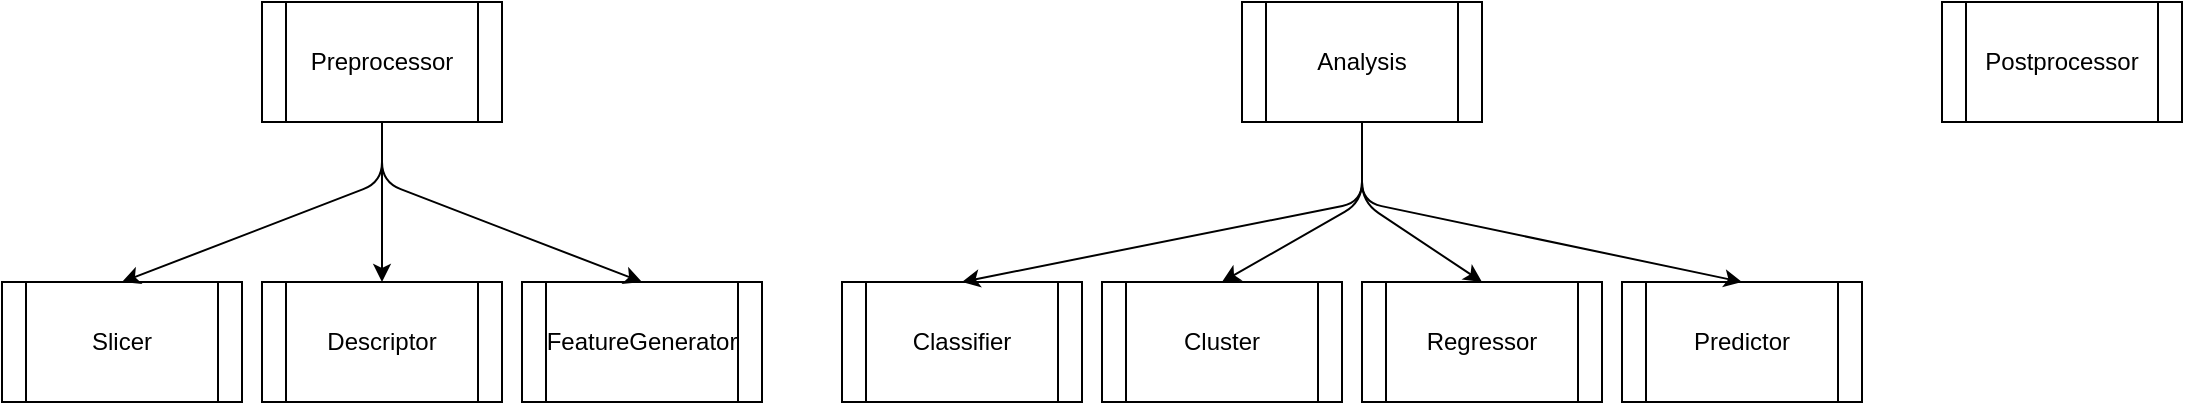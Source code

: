 <mxfile version="13.10.0" type="embed">
    <diagram id="zAwSdJn2Hx8h0_XfdJ3J" name="Page-1">
        <mxGraphModel dx="1556" dy="858" grid="1" gridSize="10" guides="1" tooltips="1" connect="1" arrows="1" fold="1" page="1" pageScale="1" pageWidth="1169" pageHeight="827" math="0" shadow="0">
            <root>
                <mxCell id="0"/>
                <mxCell id="1" parent="0"/>
                <mxCell id="2" value="Preprocessor" style="shape=process;whiteSpace=wrap;html=1;backgroundOutline=1;" vertex="1" parent="1">
                    <mxGeometry x="130" y="110" width="120" height="60" as="geometry"/>
                </mxCell>
                <mxCell id="3" value="Analysis" style="shape=process;whiteSpace=wrap;html=1;backgroundOutline=1;" vertex="1" parent="1">
                    <mxGeometry x="620" y="110" width="120" height="60" as="geometry"/>
                </mxCell>
                <mxCell id="4" value="Postprocessor" style="shape=process;whiteSpace=wrap;html=1;backgroundOutline=1;" vertex="1" parent="1">
                    <mxGeometry x="970" y="110" width="120" height="60" as="geometry"/>
                </mxCell>
                <mxCell id="5" value="Slicer" style="shape=process;whiteSpace=wrap;html=1;backgroundOutline=1;" vertex="1" parent="1">
                    <mxGeometry y="250" width="120" height="60" as="geometry"/>
                </mxCell>
                <mxCell id="6" value="Descriptor" style="shape=process;whiteSpace=wrap;html=1;backgroundOutline=1;" vertex="1" parent="1">
                    <mxGeometry x="130" y="250" width="120" height="60" as="geometry"/>
                </mxCell>
                <mxCell id="7" value="FeatureGenerator" style="shape=process;whiteSpace=wrap;html=1;backgroundOutline=1;" vertex="1" parent="1">
                    <mxGeometry x="260" y="250" width="120" height="60" as="geometry"/>
                </mxCell>
                <mxCell id="8" value="Classifier" style="shape=process;whiteSpace=wrap;html=1;backgroundOutline=1;" vertex="1" parent="1">
                    <mxGeometry x="420" y="250" width="120" height="60" as="geometry"/>
                </mxCell>
                <mxCell id="9" value="Cluster" style="shape=process;whiteSpace=wrap;html=1;backgroundOutline=1;" vertex="1" parent="1">
                    <mxGeometry x="550" y="250" width="120" height="60" as="geometry"/>
                </mxCell>
                <mxCell id="10" value="Regressor" style="shape=process;whiteSpace=wrap;html=1;backgroundOutline=1;" vertex="1" parent="1">
                    <mxGeometry x="680" y="250" width="120" height="60" as="geometry"/>
                </mxCell>
                <mxCell id="11" value="" style="endArrow=classic;html=1;exitX=0.5;exitY=1;exitDx=0;exitDy=0;entryX=0.5;entryY=0;entryDx=0;entryDy=0;" edge="1" parent="1" source="2" target="5">
                    <mxGeometry width="50" height="50" relative="1" as="geometry">
                        <mxPoint x="640" y="440" as="sourcePoint"/>
                        <mxPoint x="690" y="390" as="targetPoint"/>
                        <Array as="points">
                            <mxPoint x="190" y="200"/>
                        </Array>
                    </mxGeometry>
                </mxCell>
                <mxCell id="12" value="" style="endArrow=classic;html=1;entryX=0.5;entryY=0;entryDx=0;entryDy=0;exitX=0.5;exitY=1;exitDx=0;exitDy=0;" edge="1" parent="1" source="2" target="6">
                    <mxGeometry width="50" height="50" relative="1" as="geometry">
                        <mxPoint x="140" y="170" as="sourcePoint"/>
                        <mxPoint x="70" y="260" as="targetPoint"/>
                        <Array as="points">
                            <mxPoint x="190" y="200"/>
                        </Array>
                    </mxGeometry>
                </mxCell>
                <mxCell id="13" value="" style="endArrow=classic;html=1;entryX=0.5;entryY=0;entryDx=0;entryDy=0;exitX=0.5;exitY=1;exitDx=0;exitDy=0;" edge="1" parent="1" source="2" target="7">
                    <mxGeometry width="50" height="50" relative="1" as="geometry">
                        <mxPoint x="190" y="180" as="sourcePoint"/>
                        <mxPoint x="200" y="260" as="targetPoint"/>
                        <Array as="points">
                            <mxPoint x="190" y="200"/>
                        </Array>
                    </mxGeometry>
                </mxCell>
                <mxCell id="14" value="" style="endArrow=classic;html=1;entryX=0.5;entryY=0;entryDx=0;entryDy=0;exitX=0.5;exitY=1;exitDx=0;exitDy=0;" edge="1" parent="1" source="3" target="9">
                    <mxGeometry width="50" height="50" relative="1" as="geometry">
                        <mxPoint x="584" y="170" as="sourcePoint"/>
                        <mxPoint x="584" y="250" as="targetPoint"/>
                        <Array as="points">
                            <mxPoint x="680" y="210"/>
                        </Array>
                    </mxGeometry>
                </mxCell>
                <mxCell id="15" value="" style="endArrow=classic;html=1;entryX=0.5;entryY=0;entryDx=0;entryDy=0;exitX=0.5;exitY=1;exitDx=0;exitDy=0;" edge="1" parent="1" source="3" target="8">
                    <mxGeometry width="50" height="50" relative="1" as="geometry">
                        <mxPoint x="610" y="170" as="sourcePoint"/>
                        <mxPoint x="480" y="230" as="targetPoint"/>
                        <Array as="points">
                            <mxPoint x="680" y="210"/>
                        </Array>
                    </mxGeometry>
                </mxCell>
                <mxCell id="16" value="" style="endArrow=classic;html=1;entryX=0.5;entryY=0;entryDx=0;entryDy=0;exitX=0.5;exitY=1;exitDx=0;exitDy=0;" edge="1" parent="1" source="3" target="10">
                    <mxGeometry width="50" height="50" relative="1" as="geometry">
                        <mxPoint x="620" y="170" as="sourcePoint"/>
                        <mxPoint x="750" y="250" as="targetPoint"/>
                        <Array as="points">
                            <mxPoint x="680" y="210"/>
                        </Array>
                    </mxGeometry>
                </mxCell>
                <mxCell id="17" value="Predictor" style="shape=process;whiteSpace=wrap;html=1;backgroundOutline=1;" vertex="1" parent="1">
                    <mxGeometry x="810" y="250" width="120" height="60" as="geometry"/>
                </mxCell>
                <mxCell id="18" value="" style="endArrow=classic;html=1;entryX=0.5;entryY=0;entryDx=0;entryDy=0;exitX=0.5;exitY=1;exitDx=0;exitDy=0;" edge="1" parent="1" source="3" target="17">
                    <mxGeometry width="50" height="50" relative="1" as="geometry">
                        <mxPoint x="790" y="150" as="sourcePoint"/>
                        <mxPoint x="850" y="230" as="targetPoint"/>
                        <Array as="points">
                            <mxPoint x="680" y="210"/>
                        </Array>
                    </mxGeometry>
                </mxCell>
            </root>
        </mxGraphModel>
    </diagram>
</mxfile>